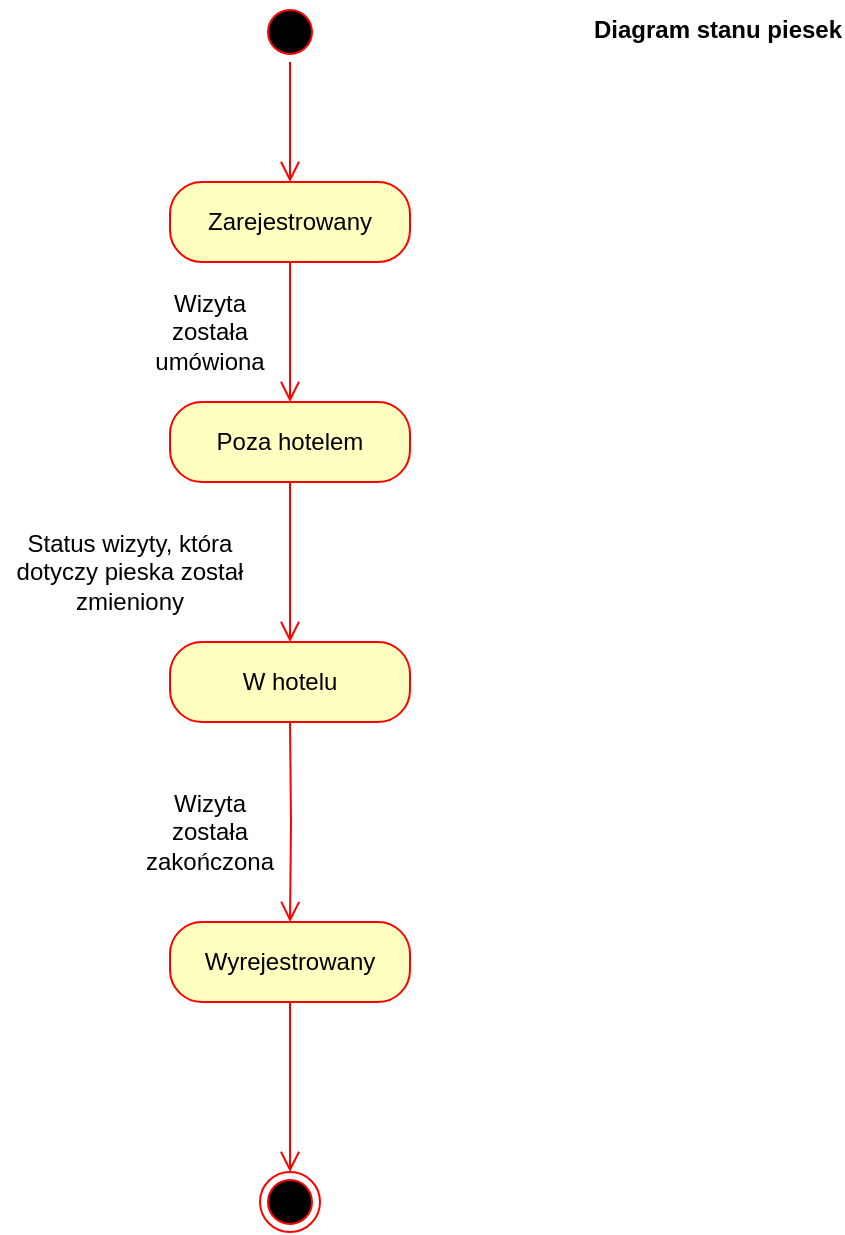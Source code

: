 <mxfile version="18.1.3" type="google"><diagram id="tx-YEmY5H2JGtiArswQ2" name="Page-1"><mxGraphModel grid="1" page="1" gridSize="10" guides="1" tooltips="1" connect="1" arrows="1" fold="1" pageScale="1" pageWidth="827" pageHeight="1169" math="0" shadow="0"><root><mxCell id="0"/><mxCell id="1" parent="0"/><mxCell id="fNPnlY298W4xSonE1sl7-1" value="" style="ellipse;html=1;shape=startState;fillColor=#000000;strokeColor=#ff0000;" vertex="1" parent="1"><mxGeometry x="285" y="40" width="30" height="30" as="geometry"/></mxCell><mxCell id="fNPnlY298W4xSonE1sl7-2" value="" style="edgeStyle=orthogonalEdgeStyle;html=1;verticalAlign=bottom;endArrow=open;endSize=8;strokeColor=#ff0000;rounded=0;" edge="1" parent="1" source="fNPnlY298W4xSonE1sl7-1"><mxGeometry relative="1" as="geometry"><mxPoint x="300" y="130" as="targetPoint"/></mxGeometry></mxCell><mxCell id="fNPnlY298W4xSonE1sl7-3" value="Zarejestrowany" style="rounded=1;whiteSpace=wrap;html=1;arcSize=40;fontColor=#000000;fillColor=#ffffc0;strokeColor=#ff0000;" vertex="1" parent="1"><mxGeometry x="240" y="130" width="120" height="40" as="geometry"/></mxCell><mxCell id="fNPnlY298W4xSonE1sl7-4" value="" style="edgeStyle=orthogonalEdgeStyle;html=1;verticalAlign=bottom;endArrow=open;endSize=8;strokeColor=#ff0000;rounded=0;" edge="1" parent="1" source="fNPnlY298W4xSonE1sl7-3"><mxGeometry relative="1" as="geometry"><mxPoint x="300" y="240" as="targetPoint"/></mxGeometry></mxCell><mxCell id="fNPnlY298W4xSonE1sl7-5" value="W hotelu" style="rounded=1;whiteSpace=wrap;html=1;arcSize=40;fontColor=#000000;fillColor=#ffffc0;strokeColor=#ff0000;" vertex="1" parent="1"><mxGeometry x="240" y="360" width="120" height="40" as="geometry"/></mxCell><mxCell id="fNPnlY298W4xSonE1sl7-8" value="" style="edgeStyle=orthogonalEdgeStyle;html=1;verticalAlign=bottom;endArrow=open;endSize=8;strokeColor=#ff0000;rounded=0;entryX=0.5;entryY=0;entryDx=0;entryDy=0;" edge="1" parent="1" target="fNPnlY298W4xSonE1sl7-9"><mxGeometry relative="1" as="geometry"><mxPoint x="305" y="460" as="targetPoint"/><mxPoint x="300" y="400" as="sourcePoint"/></mxGeometry></mxCell><mxCell id="fNPnlY298W4xSonE1sl7-9" value="Wyrejestrowany" style="rounded=1;whiteSpace=wrap;html=1;arcSize=40;fontColor=#000000;fillColor=#ffffc0;strokeColor=#ff0000;" vertex="1" parent="1"><mxGeometry x="240" y="500" width="120" height="40" as="geometry"/></mxCell><mxCell id="fNPnlY298W4xSonE1sl7-10" value="" style="edgeStyle=orthogonalEdgeStyle;html=1;verticalAlign=bottom;endArrow=open;endSize=8;strokeColor=#ff0000;rounded=0;" edge="1" parent="1" source="fNPnlY298W4xSonE1sl7-9"><mxGeometry relative="1" as="geometry"><mxPoint x="300" y="625" as="targetPoint"/></mxGeometry></mxCell><mxCell id="fNPnlY298W4xSonE1sl7-11" value="" style="ellipse;html=1;shape=endState;fillColor=#000000;strokeColor=#ff0000;" vertex="1" parent="1"><mxGeometry x="285" y="625" width="30" height="30" as="geometry"/></mxCell><mxCell id="fNPnlY298W4xSonE1sl7-12" value="Diagram stanu piesek" style="text;align=center;fontStyle=1;verticalAlign=middle;spacingLeft=3;spacingRight=3;strokeColor=none;rotatable=0;points=[[0,0.5],[1,0.5]];portConstraint=eastwest;" vertex="1" parent="1"><mxGeometry x="474" y="40" width="80" height="26" as="geometry"/></mxCell><mxCell id="fNPnlY298W4xSonE1sl7-13" value="Poza hotelem" style="rounded=1;whiteSpace=wrap;html=1;arcSize=40;fontColor=#000000;fillColor=#ffffc0;strokeColor=#ff0000;" vertex="1" parent="1"><mxGeometry x="240" y="240" width="120" height="40" as="geometry"/></mxCell><mxCell id="fNPnlY298W4xSonE1sl7-14" value="" style="edgeStyle=orthogonalEdgeStyle;html=1;verticalAlign=bottom;endArrow=open;endSize=8;strokeColor=#ff0000;rounded=0;entryX=0.5;entryY=0;entryDx=0;entryDy=0;" edge="1" parent="1" source="fNPnlY298W4xSonE1sl7-13" target="fNPnlY298W4xSonE1sl7-5"><mxGeometry relative="1" as="geometry"><mxPoint x="320" y="385" as="targetPoint"/><Array as="points"><mxPoint x="300" y="340"/><mxPoint x="300" y="340"/></Array></mxGeometry></mxCell><mxCell id="fNPnlY298W4xSonE1sl7-17" style="edgeStyle=orthogonalEdgeStyle;rounded=0;orthogonalLoop=1;jettySize=auto;html=1;exitX=0.5;exitY=1;exitDx=0;exitDy=0;" edge="1" parent="1" source="fNPnlY298W4xSonE1sl7-5" target="fNPnlY298W4xSonE1sl7-5"><mxGeometry relative="1" as="geometry"/></mxCell><mxCell id="fNPnlY298W4xSonE1sl7-19" value="Status wizyty, która dotyczy pieska został zmieniony" style="text;html=1;strokeColor=none;fillColor=none;align=center;verticalAlign=middle;whiteSpace=wrap;rounded=0;" vertex="1" parent="1"><mxGeometry x="155" y="310" width="130" height="30" as="geometry"/></mxCell><mxCell id="fNPnlY298W4xSonE1sl7-20" value="Wizyta została zakończona" style="text;html=1;strokeColor=none;fillColor=none;align=center;verticalAlign=middle;whiteSpace=wrap;rounded=0;" vertex="1" parent="1"><mxGeometry x="230" y="440" width="60" height="30" as="geometry"/></mxCell><mxCell id="fNPnlY298W4xSonE1sl7-22" value="Wizyta została umówiona" style="text;html=1;strokeColor=none;fillColor=none;align=center;verticalAlign=middle;whiteSpace=wrap;rounded=0;" vertex="1" parent="1"><mxGeometry x="230" y="190" width="60" height="30" as="geometry"/></mxCell></root></mxGraphModel></diagram></mxfile>